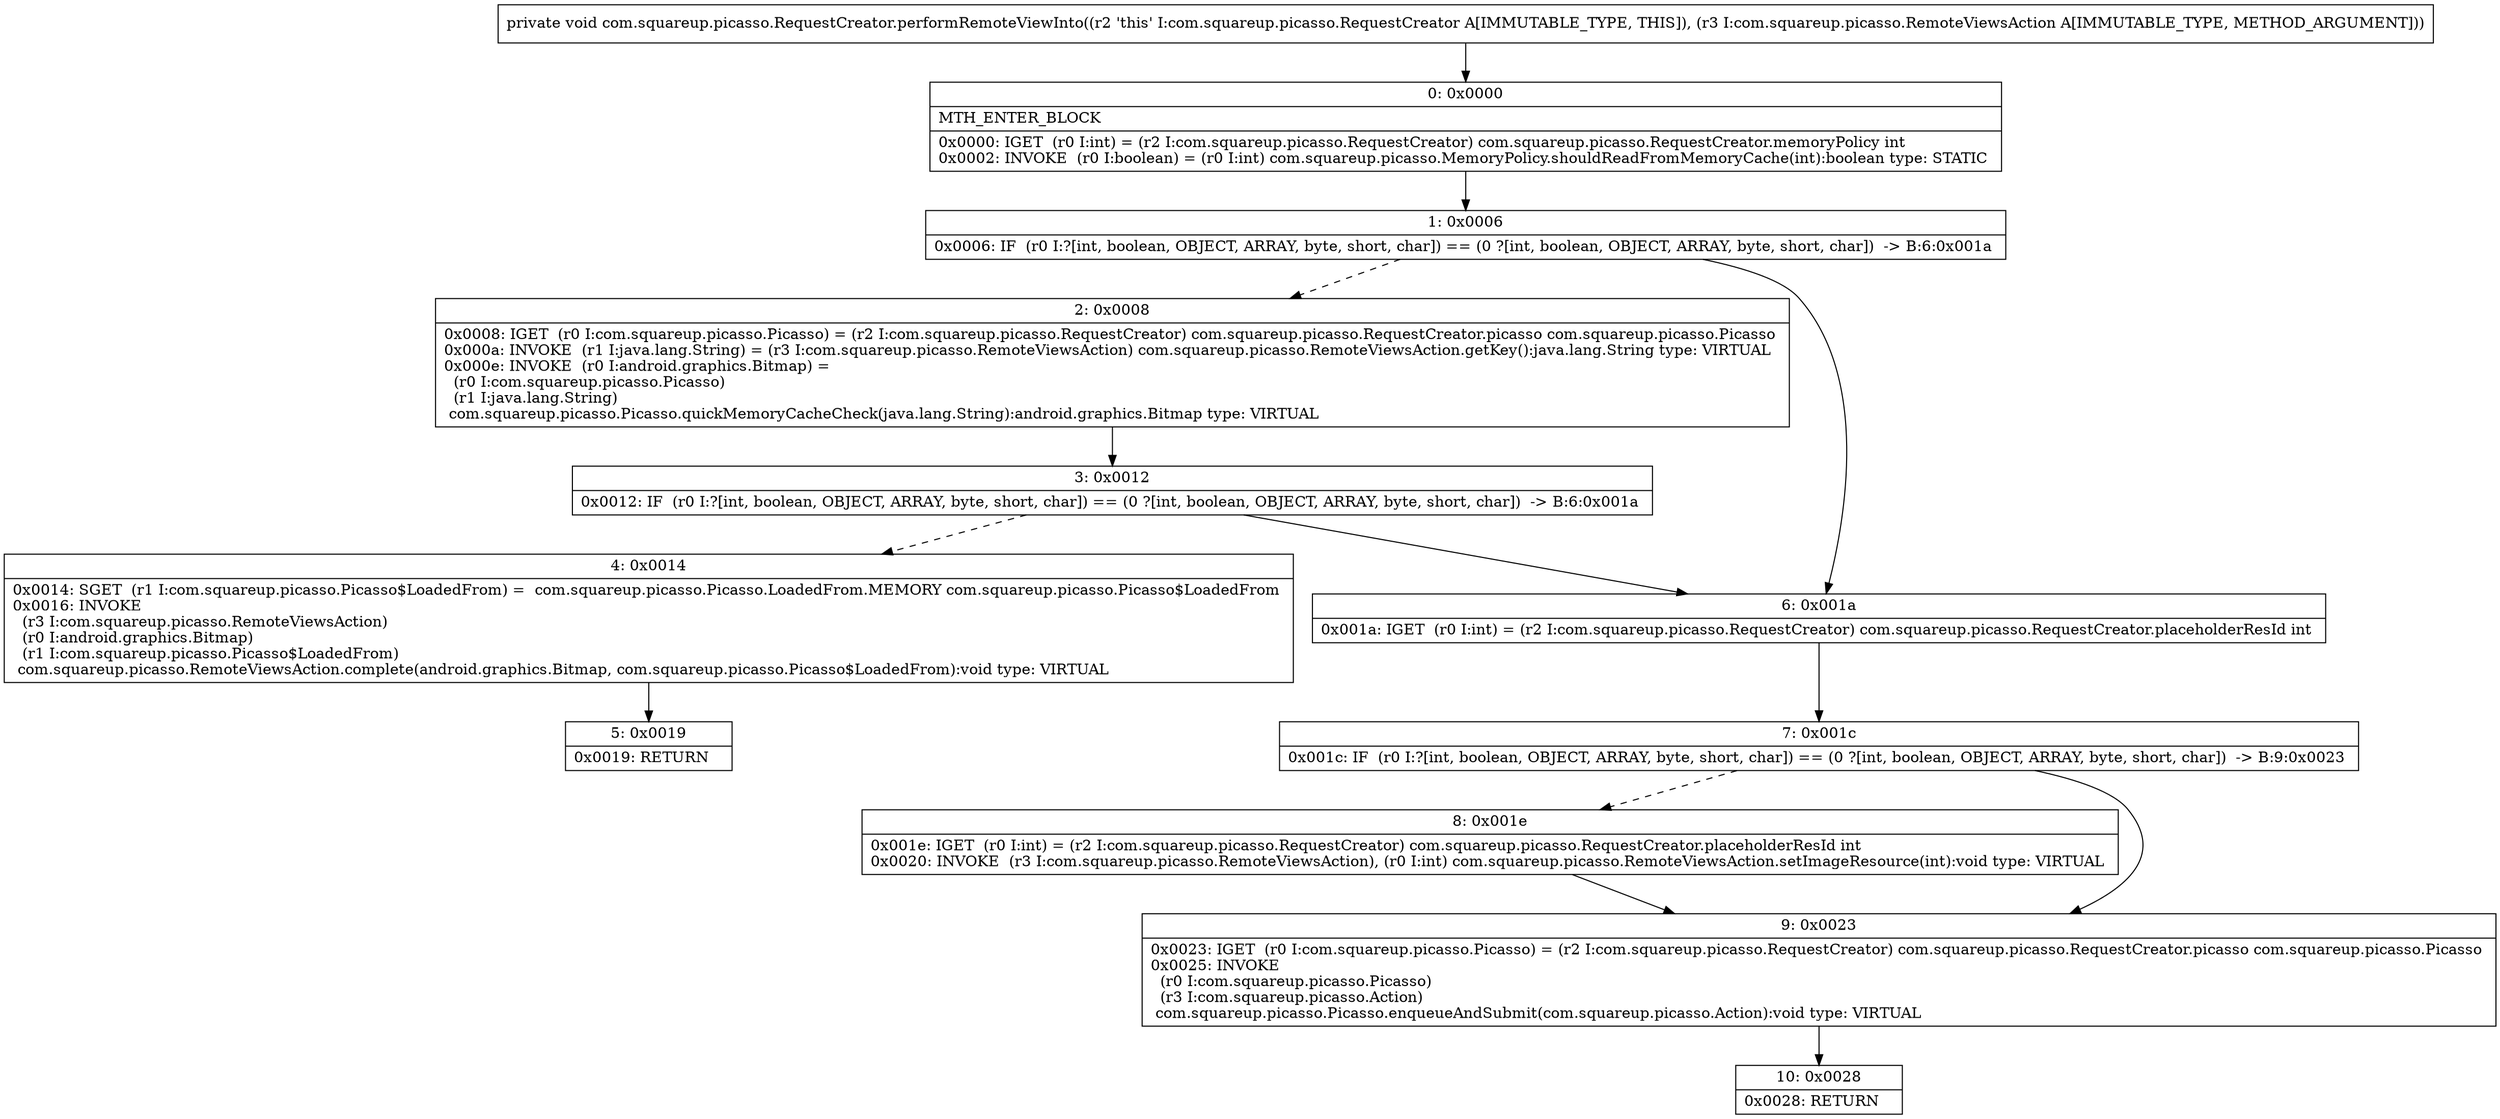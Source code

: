 digraph "CFG forcom.squareup.picasso.RequestCreator.performRemoteViewInto(Lcom\/squareup\/picasso\/RemoteViewsAction;)V" {
Node_0 [shape=record,label="{0\:\ 0x0000|MTH_ENTER_BLOCK\l|0x0000: IGET  (r0 I:int) = (r2 I:com.squareup.picasso.RequestCreator) com.squareup.picasso.RequestCreator.memoryPolicy int \l0x0002: INVOKE  (r0 I:boolean) = (r0 I:int) com.squareup.picasso.MemoryPolicy.shouldReadFromMemoryCache(int):boolean type: STATIC \l}"];
Node_1 [shape=record,label="{1\:\ 0x0006|0x0006: IF  (r0 I:?[int, boolean, OBJECT, ARRAY, byte, short, char]) == (0 ?[int, boolean, OBJECT, ARRAY, byte, short, char])  \-\> B:6:0x001a \l}"];
Node_2 [shape=record,label="{2\:\ 0x0008|0x0008: IGET  (r0 I:com.squareup.picasso.Picasso) = (r2 I:com.squareup.picasso.RequestCreator) com.squareup.picasso.RequestCreator.picasso com.squareup.picasso.Picasso \l0x000a: INVOKE  (r1 I:java.lang.String) = (r3 I:com.squareup.picasso.RemoteViewsAction) com.squareup.picasso.RemoteViewsAction.getKey():java.lang.String type: VIRTUAL \l0x000e: INVOKE  (r0 I:android.graphics.Bitmap) = \l  (r0 I:com.squareup.picasso.Picasso)\l  (r1 I:java.lang.String)\l com.squareup.picasso.Picasso.quickMemoryCacheCheck(java.lang.String):android.graphics.Bitmap type: VIRTUAL \l}"];
Node_3 [shape=record,label="{3\:\ 0x0012|0x0012: IF  (r0 I:?[int, boolean, OBJECT, ARRAY, byte, short, char]) == (0 ?[int, boolean, OBJECT, ARRAY, byte, short, char])  \-\> B:6:0x001a \l}"];
Node_4 [shape=record,label="{4\:\ 0x0014|0x0014: SGET  (r1 I:com.squareup.picasso.Picasso$LoadedFrom) =  com.squareup.picasso.Picasso.LoadedFrom.MEMORY com.squareup.picasso.Picasso$LoadedFrom \l0x0016: INVOKE  \l  (r3 I:com.squareup.picasso.RemoteViewsAction)\l  (r0 I:android.graphics.Bitmap)\l  (r1 I:com.squareup.picasso.Picasso$LoadedFrom)\l com.squareup.picasso.RemoteViewsAction.complete(android.graphics.Bitmap, com.squareup.picasso.Picasso$LoadedFrom):void type: VIRTUAL \l}"];
Node_5 [shape=record,label="{5\:\ 0x0019|0x0019: RETURN   \l}"];
Node_6 [shape=record,label="{6\:\ 0x001a|0x001a: IGET  (r0 I:int) = (r2 I:com.squareup.picasso.RequestCreator) com.squareup.picasso.RequestCreator.placeholderResId int \l}"];
Node_7 [shape=record,label="{7\:\ 0x001c|0x001c: IF  (r0 I:?[int, boolean, OBJECT, ARRAY, byte, short, char]) == (0 ?[int, boolean, OBJECT, ARRAY, byte, short, char])  \-\> B:9:0x0023 \l}"];
Node_8 [shape=record,label="{8\:\ 0x001e|0x001e: IGET  (r0 I:int) = (r2 I:com.squareup.picasso.RequestCreator) com.squareup.picasso.RequestCreator.placeholderResId int \l0x0020: INVOKE  (r3 I:com.squareup.picasso.RemoteViewsAction), (r0 I:int) com.squareup.picasso.RemoteViewsAction.setImageResource(int):void type: VIRTUAL \l}"];
Node_9 [shape=record,label="{9\:\ 0x0023|0x0023: IGET  (r0 I:com.squareup.picasso.Picasso) = (r2 I:com.squareup.picasso.RequestCreator) com.squareup.picasso.RequestCreator.picasso com.squareup.picasso.Picasso \l0x0025: INVOKE  \l  (r0 I:com.squareup.picasso.Picasso)\l  (r3 I:com.squareup.picasso.Action)\l com.squareup.picasso.Picasso.enqueueAndSubmit(com.squareup.picasso.Action):void type: VIRTUAL \l}"];
Node_10 [shape=record,label="{10\:\ 0x0028|0x0028: RETURN   \l}"];
MethodNode[shape=record,label="{private void com.squareup.picasso.RequestCreator.performRemoteViewInto((r2 'this' I:com.squareup.picasso.RequestCreator A[IMMUTABLE_TYPE, THIS]), (r3 I:com.squareup.picasso.RemoteViewsAction A[IMMUTABLE_TYPE, METHOD_ARGUMENT])) }"];
MethodNode -> Node_0;
Node_0 -> Node_1;
Node_1 -> Node_2[style=dashed];
Node_1 -> Node_6;
Node_2 -> Node_3;
Node_3 -> Node_4[style=dashed];
Node_3 -> Node_6;
Node_4 -> Node_5;
Node_6 -> Node_7;
Node_7 -> Node_8[style=dashed];
Node_7 -> Node_9;
Node_8 -> Node_9;
Node_9 -> Node_10;
}

